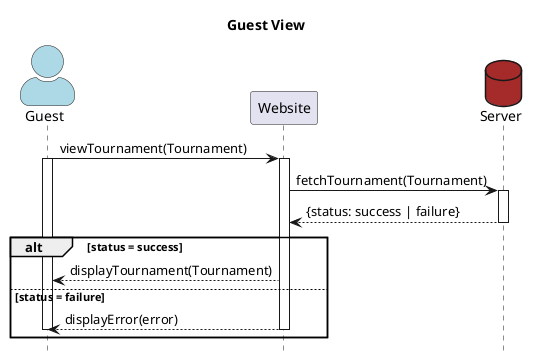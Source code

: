 @startuml Guest View
title Guest View
skinparam actorStyle awesome
actor Guest #LightBlue
participant Website
database Server #Brown
hide footbox

Guest->Website: viewTournament(Tournament)
activate Guest
activate Website
Website->Server: fetchTournament(Tournament)
activate Server
Server-->Website: {status: success | failure}
deactivate Server
alt status = success
Website-->Guest: displayTournament(Tournament)
else status = failure 
Website-->Guest: displayError(error)
deactivate Guest
deactivate Website
end

@enduml
